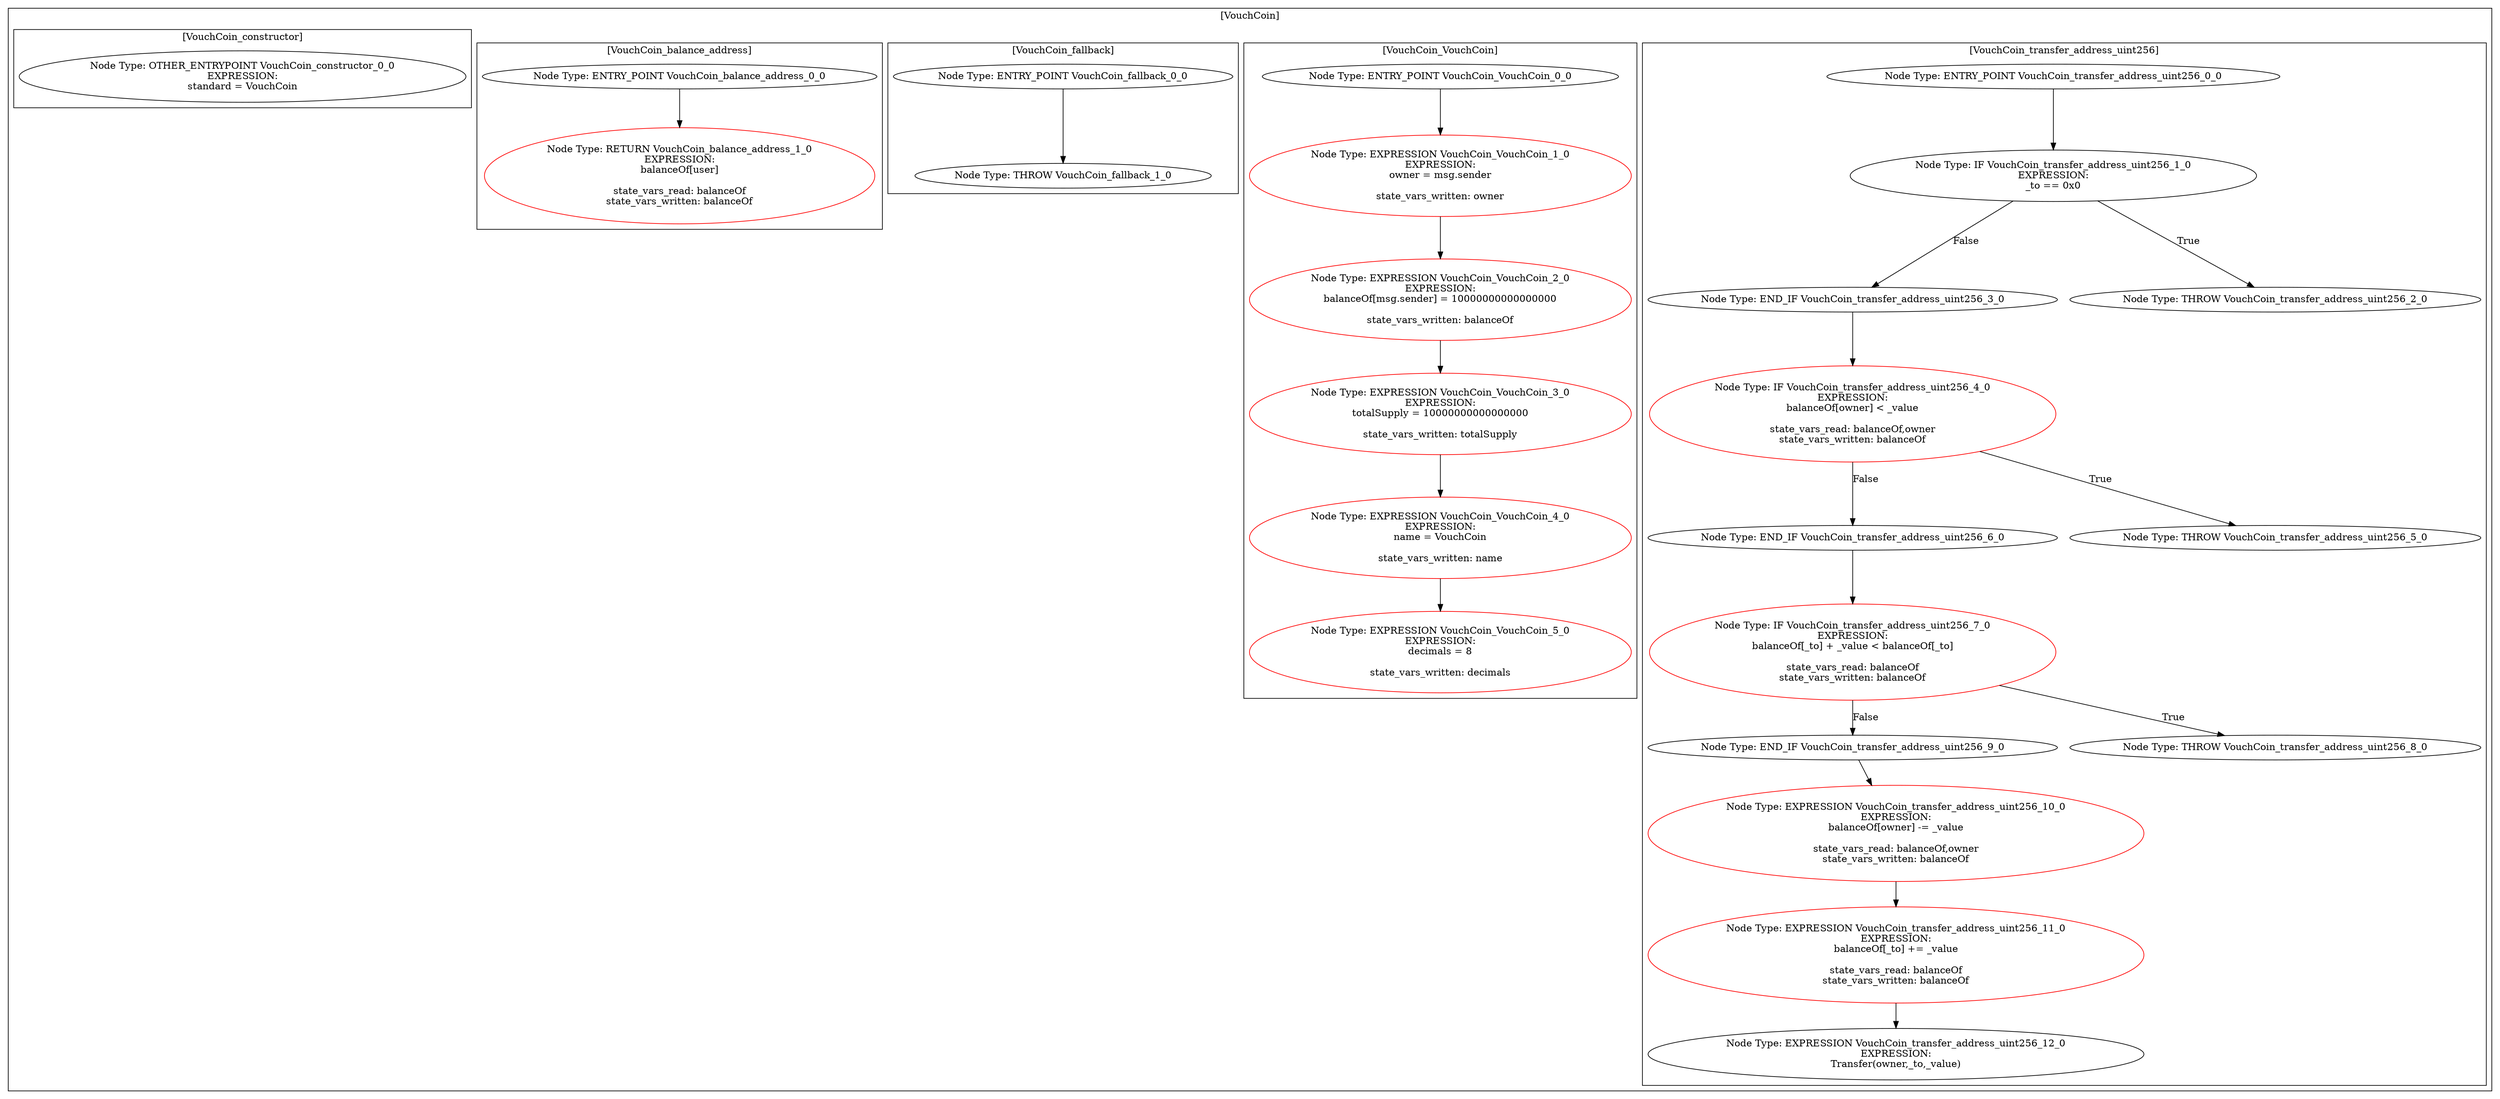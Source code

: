 strict digraph {
subgraph cluster_VouchCoin  {
label = "[VouchCoin]" 
subgraph cluster_VouchCoin_transfer_address_uint256 {
label = "[VouchCoin_transfer_address_uint256]" 
"VouchCoin_transfer_address_uint256_6_0" [label="Node Type: END_IF VouchCoin_transfer_address_uint256_6_0
" color="black"];

"VouchCoin_transfer_address_uint256_4_0" [label="Node Type: IF VouchCoin_transfer_address_uint256_4_0
EXPRESSION:
balanceOf[owner] < _value

state_vars_read: balanceOf,owner
state_vars_written: balanceOf" color="red"];

"VouchCoin_transfer_address_uint256_9_0" [label="Node Type: END_IF VouchCoin_transfer_address_uint256_9_0
" color="black"];

"VouchCoin_transfer_address_uint256_5_0" [label="Node Type: THROW VouchCoin_transfer_address_uint256_5_0
" color="black"];

"VouchCoin_transfer_address_uint256_3_0" [label="Node Type: END_IF VouchCoin_transfer_address_uint256_3_0
" color="black"];

"VouchCoin_transfer_address_uint256_8_0" [label="Node Type: THROW VouchCoin_transfer_address_uint256_8_0
" color="black"];

"VouchCoin_transfer_address_uint256_0_0" [label="Node Type: ENTRY_POINT VouchCoin_transfer_address_uint256_0_0
" color="black"];

"VouchCoin_transfer_address_uint256_12_0" [label="Node Type: EXPRESSION VouchCoin_transfer_address_uint256_12_0
EXPRESSION:
Transfer(owner,_to,_value)
" color="black"];

"VouchCoin_transfer_address_uint256_1_0" [label="Node Type: IF VouchCoin_transfer_address_uint256_1_0
EXPRESSION:
_to == 0x0
" color="black"];

"VouchCoin_transfer_address_uint256_10_0" [label="Node Type: EXPRESSION VouchCoin_transfer_address_uint256_10_0
EXPRESSION:
balanceOf[owner] -= _value

state_vars_read: balanceOf,owner
state_vars_written: balanceOf" color="red"];

"VouchCoin_transfer_address_uint256_2_0" [label="Node Type: THROW VouchCoin_transfer_address_uint256_2_0
" color="black"];

"VouchCoin_transfer_address_uint256_11_0" [label="Node Type: EXPRESSION VouchCoin_transfer_address_uint256_11_0
EXPRESSION:
balanceOf[_to] += _value

state_vars_read: balanceOf
state_vars_written: balanceOf" color="red"];

"VouchCoin_transfer_address_uint256_7_0" [label="Node Type: IF VouchCoin_transfer_address_uint256_7_0
EXPRESSION:
balanceOf[_to] + _value < balanceOf[_to]

state_vars_read: balanceOf
state_vars_written: balanceOf" color="red"];

}
subgraph cluster_VouchCoin_VouchCoin {
label = "[VouchCoin_VouchCoin]" 
"VouchCoin_VouchCoin_1_0" [label="Node Type: EXPRESSION VouchCoin_VouchCoin_1_0
EXPRESSION:
owner = msg.sender

state_vars_written: owner" color="red"];

"VouchCoin_VouchCoin_3_0" [label="Node Type: EXPRESSION VouchCoin_VouchCoin_3_0
EXPRESSION:
totalSupply = 10000000000000000

state_vars_written: totalSupply" color="red"];

"VouchCoin_VouchCoin_0_0" [label="Node Type: ENTRY_POINT VouchCoin_VouchCoin_0_0
" color="black"];

"VouchCoin_VouchCoin_2_0" [label="Node Type: EXPRESSION VouchCoin_VouchCoin_2_0
EXPRESSION:
balanceOf[msg.sender] = 10000000000000000

state_vars_written: balanceOf" color="red"];

"VouchCoin_VouchCoin_5_0" [label="Node Type: EXPRESSION VouchCoin_VouchCoin_5_0
EXPRESSION:
decimals = 8

state_vars_written: decimals" color="red"];

"VouchCoin_VouchCoin_4_0" [label="Node Type: EXPRESSION VouchCoin_VouchCoin_4_0
EXPRESSION:
name = VouchCoin

state_vars_written: name" color="red"];

}
subgraph cluster_VouchCoin_fallback {
label = "[VouchCoin_fallback]" 
"VouchCoin_fallback_1_0" [label="Node Type: THROW VouchCoin_fallback_1_0
" color="black"];

"VouchCoin_fallback_0_0" [label="Node Type: ENTRY_POINT VouchCoin_fallback_0_0
" color="black"];

}
subgraph cluster_VouchCoin_balance_address {
label = "[VouchCoin_balance_address]" 
"VouchCoin_balance_address_1_0" [label="Node Type: RETURN VouchCoin_balance_address_1_0
EXPRESSION:
balanceOf[user]

state_vars_read: balanceOf
state_vars_written: balanceOf" color="red"];

"VouchCoin_balance_address_0_0" [label="Node Type: ENTRY_POINT VouchCoin_balance_address_0_0
" color="black"];

}
subgraph cluster_VouchCoin_constructor {
label = "[VouchCoin_constructor]" 
"VouchCoin_constructor_0_0" [label="Node Type: OTHER_ENTRYPOINT VouchCoin_constructor_0_0
EXPRESSION:
standard = VouchCoin
" color="black"];

}
}
"VouchCoin_transfer_address_uint256_4_0" -> "VouchCoin_transfer_address_uint256_5_0" [label="True" color="black"]
"VouchCoin_transfer_address_uint256_3_0" -> "VouchCoin_transfer_address_uint256_4_0" [color="black"]
"VouchCoin_transfer_address_uint256_4_0" -> "VouchCoin_transfer_address_uint256_6_0" [label="False" color="black"]
"VouchCoin_transfer_address_uint256_7_0" -> "VouchCoin_transfer_address_uint256_8_0" [label="True" color="black"]
"VouchCoin_VouchCoin_1_0" -> "VouchCoin_VouchCoin_2_0" [color="black"]
"VouchCoin_transfer_address_uint256_6_0" -> "VouchCoin_transfer_address_uint256_7_0" [color="black"]
"VouchCoin_transfer_address_uint256_7_0" -> "VouchCoin_transfer_address_uint256_9_0" [label="False" color="black"]
"VouchCoin_transfer_address_uint256_9_0" -> "VouchCoin_transfer_address_uint256_10_0" [color="black"]
"VouchCoin_transfer_address_uint256_10_0" -> "VouchCoin_transfer_address_uint256_11_0" [color="black"]
"VouchCoin_transfer_address_uint256_11_0" -> "VouchCoin_transfer_address_uint256_12_0" [color="black"]
"VouchCoin_fallback_0_0" -> "VouchCoin_fallback_1_0" [color="black"]
"VouchCoin_VouchCoin_2_0" -> "VouchCoin_VouchCoin_3_0" [color="black"]
"VouchCoin_balance_address_0_0" -> "VouchCoin_balance_address_1_0" [color="black"]
"VouchCoin_transfer_address_uint256_1_0" -> "VouchCoin_transfer_address_uint256_3_0" [label="False" color="black"]
"VouchCoin_transfer_address_uint256_1_0" -> "VouchCoin_transfer_address_uint256_2_0" [label="True" color="black"]
"VouchCoin_VouchCoin_3_0" -> "VouchCoin_VouchCoin_4_0" [color="black"]
"VouchCoin_transfer_address_uint256_0_0" -> "VouchCoin_transfer_address_uint256_1_0" [color="black"]
"VouchCoin_VouchCoin_0_0" -> "VouchCoin_VouchCoin_1_0" [color="black"]
"VouchCoin_VouchCoin_4_0" -> "VouchCoin_VouchCoin_5_0" [color="black"]
}